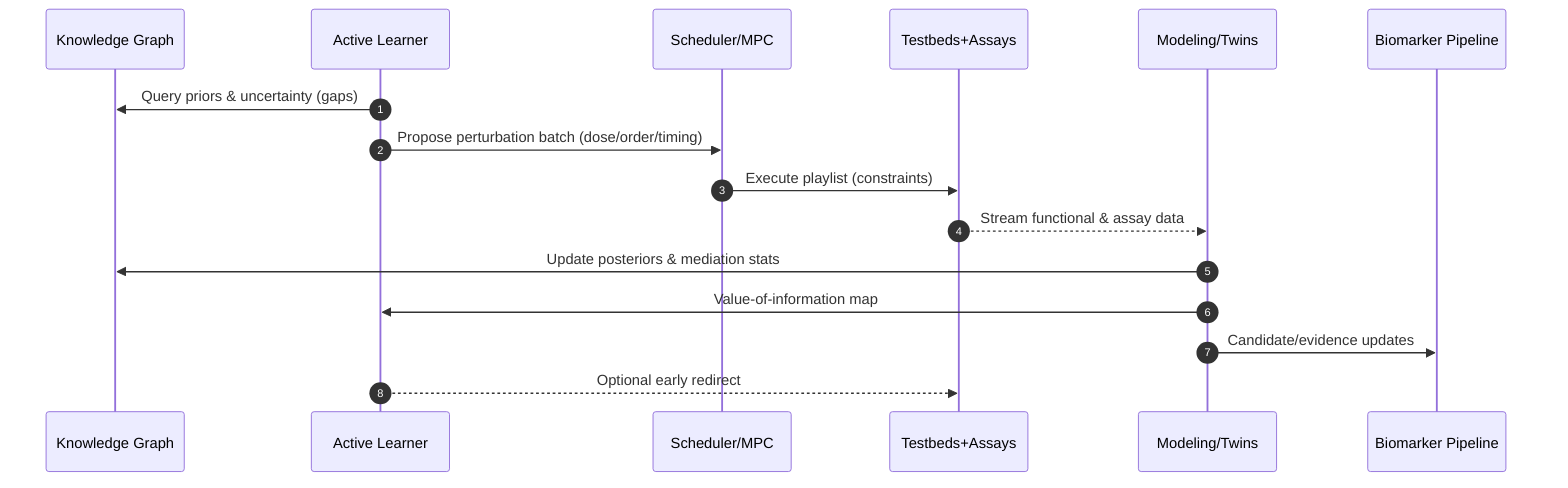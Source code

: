 sequenceDiagram
  autonumber
  participant KG as Knowledge Graph
  participant AL as Active Learner
  participant SCH as Scheduler/MPC
  participant LAB as Testbeds+Assays
  participant MOD as Modeling/Twins
  participant BIO as Biomarker Pipeline

  AL->>KG: Query priors & uncertainty (gaps)
  AL->>SCH: Propose perturbation batch (dose/order/timing)
  SCH->>LAB: Execute playlist (constraints)
  LAB-->>MOD: Stream functional & assay data
  MOD->>KG: Update posteriors & mediation stats
  MOD->>AL: Value-of-information map
  MOD->>BIO: Candidate/evidence updates
  AL-->>LAB: Optional early redirect